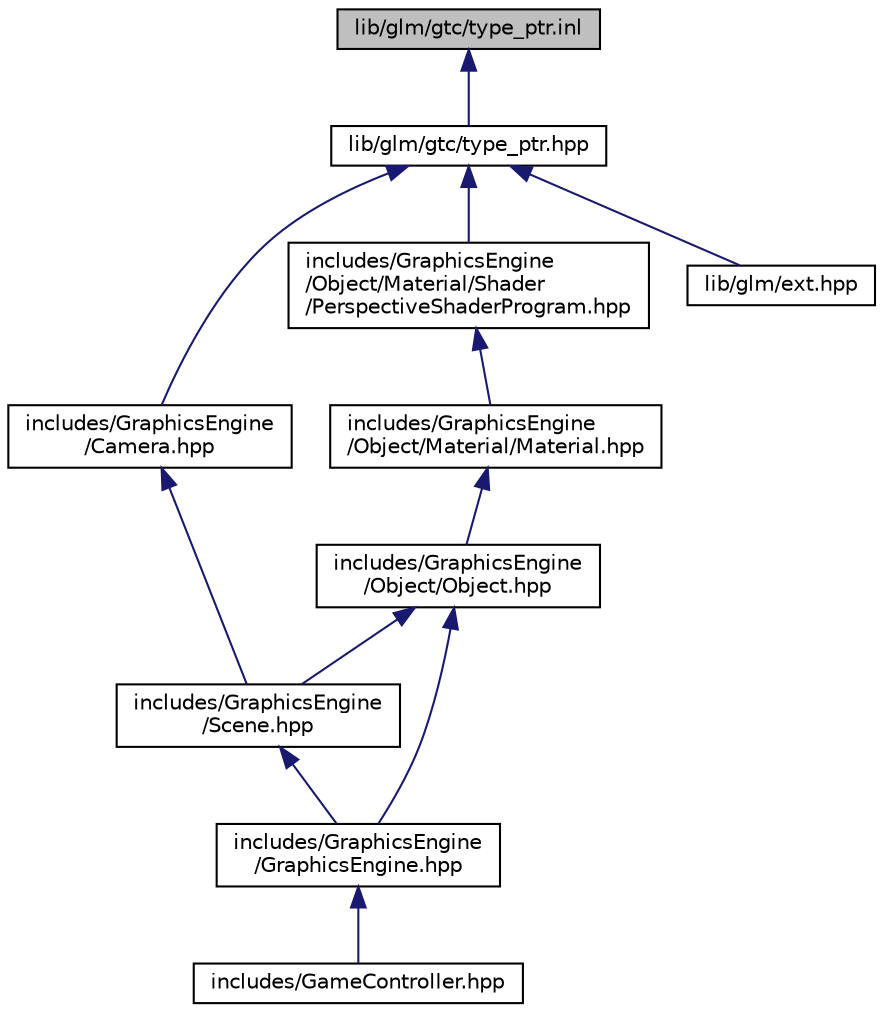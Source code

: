 digraph "lib/glm/gtc/type_ptr.inl"
{
  edge [fontname="Helvetica",fontsize="10",labelfontname="Helvetica",labelfontsize="10"];
  node [fontname="Helvetica",fontsize="10",shape=record];
  Node2 [label="lib/glm/gtc/type_ptr.inl",height=0.2,width=0.4,color="black", fillcolor="grey75", style="filled", fontcolor="black"];
  Node2 -> Node3 [dir="back",color="midnightblue",fontsize="10",style="solid",fontname="Helvetica"];
  Node3 [label="lib/glm/gtc/type_ptr.hpp",height=0.2,width=0.4,color="black", fillcolor="white", style="filled",URL="$type__ptr_8hpp.html"];
  Node3 -> Node4 [dir="back",color="midnightblue",fontsize="10",style="solid",fontname="Helvetica"];
  Node4 [label="includes/GraphicsEngine\l/Camera.hpp",height=0.2,width=0.4,color="black", fillcolor="white", style="filled",URL="$_camera_8hpp_source.html"];
  Node4 -> Node5 [dir="back",color="midnightblue",fontsize="10",style="solid",fontname="Helvetica"];
  Node5 [label="includes/GraphicsEngine\l/Scene.hpp",height=0.2,width=0.4,color="black", fillcolor="white", style="filled",URL="$_scene_8hpp_source.html"];
  Node5 -> Node6 [dir="back",color="midnightblue",fontsize="10",style="solid",fontname="Helvetica"];
  Node6 [label="includes/GraphicsEngine\l/GraphicsEngine.hpp",height=0.2,width=0.4,color="black", fillcolor="white", style="filled",URL="$_graphics_engine_8hpp_source.html"];
  Node6 -> Node7 [dir="back",color="midnightblue",fontsize="10",style="solid",fontname="Helvetica"];
  Node7 [label="includes/GameController.hpp",height=0.2,width=0.4,color="black", fillcolor="white", style="filled",URL="$_game_controller_8hpp_source.html"];
  Node3 -> Node8 [dir="back",color="midnightblue",fontsize="10",style="solid",fontname="Helvetica"];
  Node8 [label="includes/GraphicsEngine\l/Object/Material/Shader\l/PerspectiveShaderProgram.hpp",height=0.2,width=0.4,color="black", fillcolor="white", style="filled",URL="$_perspective_shader_program_8hpp_source.html"];
  Node8 -> Node9 [dir="back",color="midnightblue",fontsize="10",style="solid",fontname="Helvetica"];
  Node9 [label="includes/GraphicsEngine\l/Object/Material/Material.hpp",height=0.2,width=0.4,color="black", fillcolor="white", style="filled",URL="$_material_8hpp_source.html"];
  Node9 -> Node10 [dir="back",color="midnightblue",fontsize="10",style="solid",fontname="Helvetica"];
  Node10 [label="includes/GraphicsEngine\l/Object/Object.hpp",height=0.2,width=0.4,color="black", fillcolor="white", style="filled",URL="$_object_8hpp_source.html"];
  Node10 -> Node5 [dir="back",color="midnightblue",fontsize="10",style="solid",fontname="Helvetica"];
  Node10 -> Node6 [dir="back",color="midnightblue",fontsize="10",style="solid",fontname="Helvetica"];
  Node3 -> Node11 [dir="back",color="midnightblue",fontsize="10",style="solid",fontname="Helvetica"];
  Node11 [label="lib/glm/ext.hpp",height=0.2,width=0.4,color="black", fillcolor="white", style="filled",URL="$ext_8hpp_source.html"];
}
